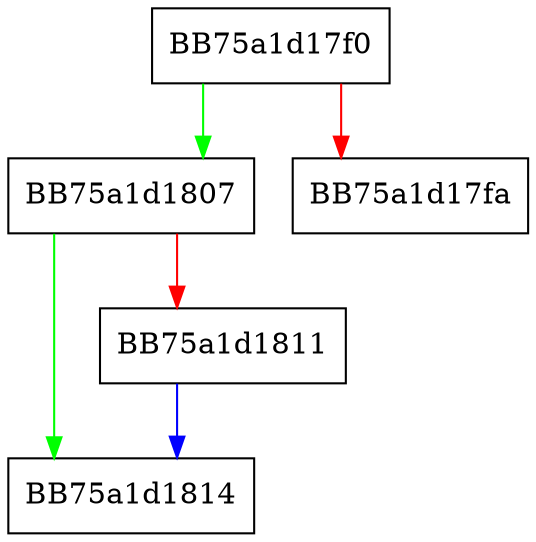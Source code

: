 digraph erase {
  node [shape="box"];
  graph [splines=ortho];
  BB75a1d17f0 -> BB75a1d1807 [color="green"];
  BB75a1d17f0 -> BB75a1d17fa [color="red"];
  BB75a1d1807 -> BB75a1d1814 [color="green"];
  BB75a1d1807 -> BB75a1d1811 [color="red"];
  BB75a1d1811 -> BB75a1d1814 [color="blue"];
}
